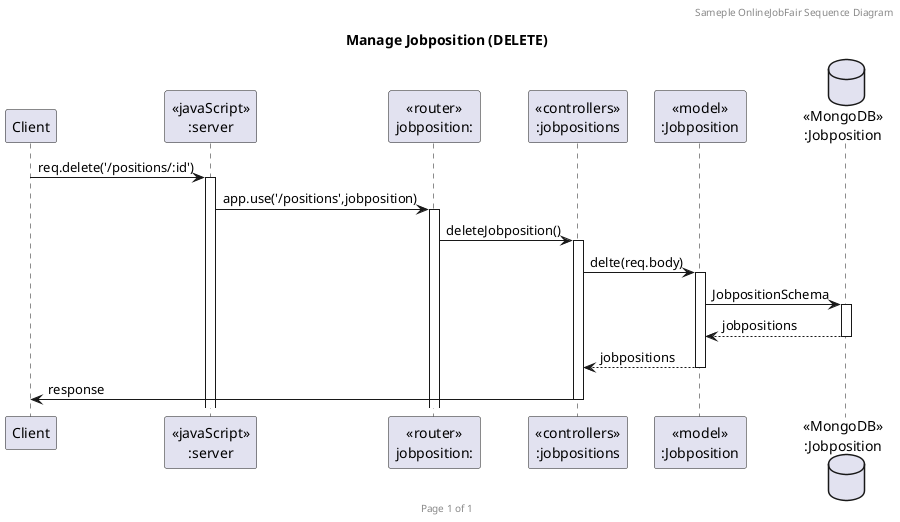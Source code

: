 @startuml Manage Jobposition (DELETE)

header Sameple OnlineJobFair Sequence Diagram
footer Page %page% of %lastpage%
title "Manage Jobposition (DELETE)"

participant "Client" as client
participant "<<javaScript>>\n:server" as server
participant "<<router>>\njobposition:" as routerJobpositions
participant "<<controllers>>\n:jobpositions" as controllersJobpositions
participant "<<model>>\n:Jobposition" as modelJobposition
database "<<MongoDB>>\n:Jobposition" as JobpositionsDatabase

client->server ++:req.delete('/positions/:id')
server->routerJobpositions ++:app.use('/positions',jobposition)
routerJobpositions -> controllersJobpositions ++:deleteJobposition()
controllersJobpositions->modelJobposition ++:delte(req.body)
modelJobposition ->JobpositionsDatabase ++: JobpositionSchema
JobpositionsDatabase --> modelJobposition --: jobpositions
controllersJobpositions <-- modelJobposition --:jobpositions
controllersJobpositions->client --:response

@enduml